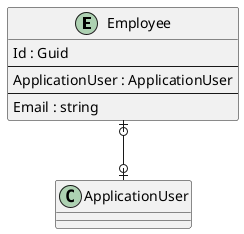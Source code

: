 @startuml

entity Employee {
    Id : Guid
    --
    ApplicationUser : ApplicationUser
    ' EmployeeKeyCodePlaceholder
    --
    Email : string
    ' EmployeePropertyCodePlaceholder
}

' EntityCodePlaceholder

Employee |o--o| ApplicationUser
' RelationshipCodePlaceholder

@enduml
